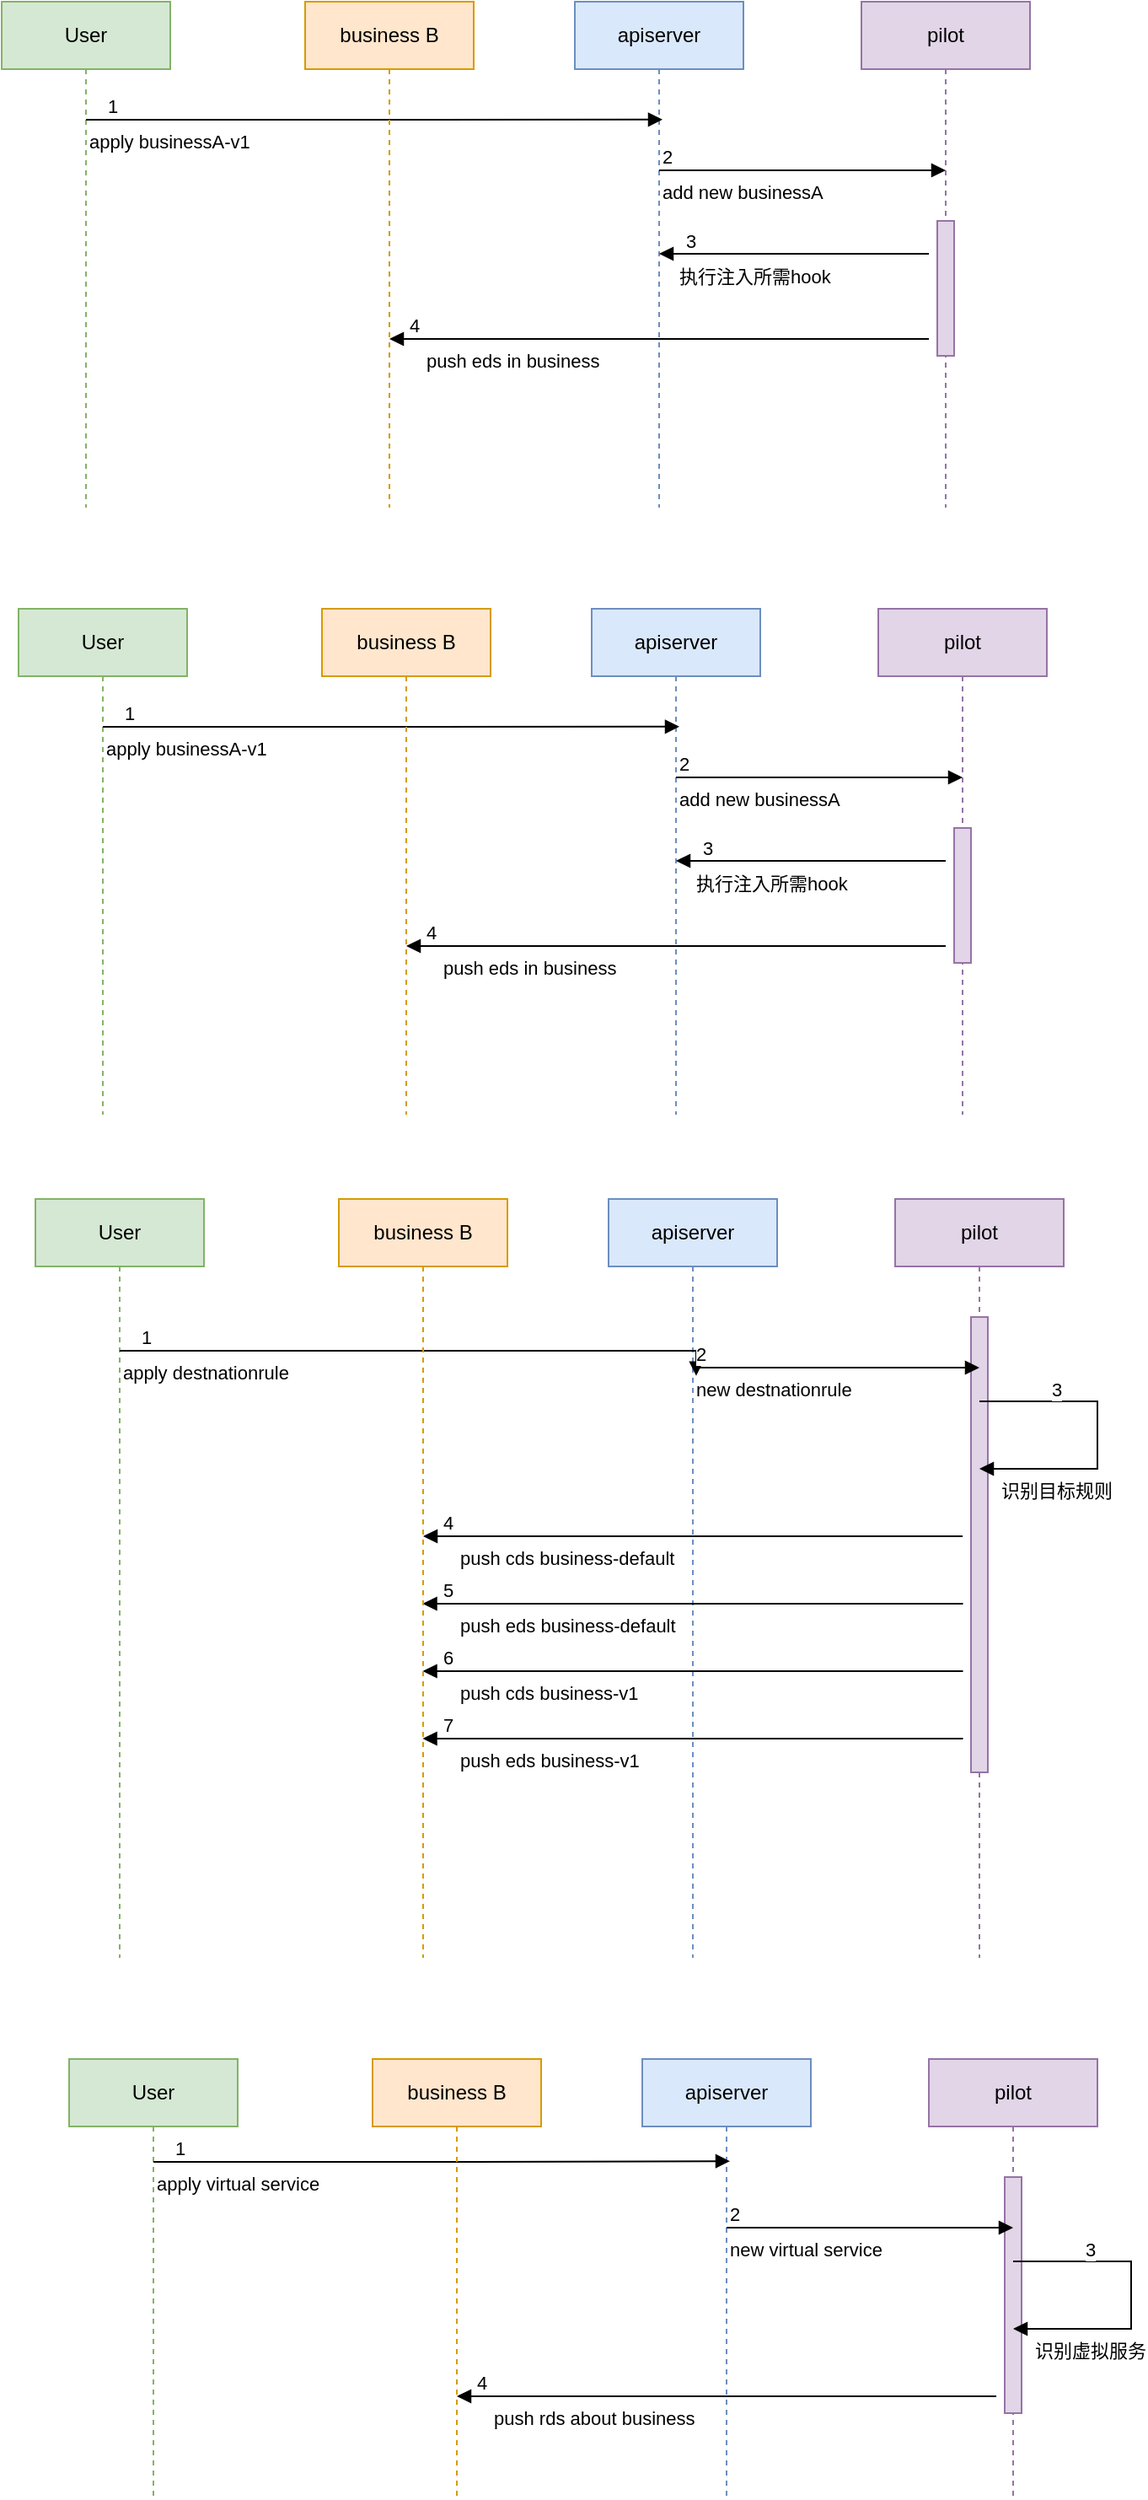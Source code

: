 <mxfile version="15.5.5" type="github">
  <diagram id="57z9AgB31O-Kqe4QKRvL" name="第 1 页">
    <mxGraphModel dx="946" dy="613" grid="1" gridSize="10" guides="1" tooltips="1" connect="1" arrows="1" fold="1" page="1" pageScale="1" pageWidth="827" pageHeight="1169" math="0" shadow="0">
      <root>
        <mxCell id="0" />
        <mxCell id="1" parent="0" />
        <mxCell id="XO-arCxrnvTTmYRwJI3T-7" value="User" style="shape=umlLifeline;perimeter=lifelinePerimeter;whiteSpace=wrap;html=1;container=1;collapsible=0;recursiveResize=0;outlineConnect=0;fillColor=#d5e8d4;strokeColor=#82b366;" parent="1" vertex="1">
          <mxGeometry x="10" y="200" width="100" height="300" as="geometry" />
        </mxCell>
        <mxCell id="XO-arCxrnvTTmYRwJI3T-8" value="pilot" style="shape=umlLifeline;perimeter=lifelinePerimeter;whiteSpace=wrap;html=1;container=1;collapsible=0;recursiveResize=0;outlineConnect=0;fillColor=#e1d5e7;strokeColor=#9673a6;" parent="1" vertex="1">
          <mxGeometry x="520" y="200" width="100" height="300" as="geometry" />
        </mxCell>
        <mxCell id="XO-arCxrnvTTmYRwJI3T-22" value="" style="html=1;points=[];perimeter=orthogonalPerimeter;fillColor=#e1d5e7;strokeColor=#9673a6;" parent="XO-arCxrnvTTmYRwJI3T-8" vertex="1">
          <mxGeometry x="45" y="130" width="10" height="80" as="geometry" />
        </mxCell>
        <mxCell id="XO-arCxrnvTTmYRwJI3T-9" value="apiserver" style="shape=umlLifeline;perimeter=lifelinePerimeter;whiteSpace=wrap;html=1;container=1;collapsible=0;recursiveResize=0;outlineConnect=0;fillColor=#dae8fc;strokeColor=#6c8ebf;" parent="1" vertex="1">
          <mxGeometry x="350" y="200" width="100" height="300" as="geometry" />
        </mxCell>
        <mxCell id="XO-arCxrnvTTmYRwJI3T-10" value="apply businessA-v1" style="endArrow=block;endFill=1;html=1;edgeStyle=orthogonalEdgeStyle;align=left;verticalAlign=top;rounded=0;entryX=0.52;entryY=0.233;entryDx=0;entryDy=0;entryPerimeter=0;" parent="1" target="XO-arCxrnvTTmYRwJI3T-9" edge="1" source="XO-arCxrnvTTmYRwJI3T-7">
          <mxGeometry x="-1" relative="1" as="geometry">
            <mxPoint x="230" y="270" as="sourcePoint" />
            <mxPoint x="390" y="270" as="targetPoint" />
            <Array as="points">
              <mxPoint x="130" y="270" />
              <mxPoint x="130" y="270" />
            </Array>
          </mxGeometry>
        </mxCell>
        <mxCell id="XO-arCxrnvTTmYRwJI3T-11" value="1" style="edgeLabel;resizable=0;html=1;align=left;verticalAlign=bottom;" parent="XO-arCxrnvTTmYRwJI3T-10" connectable="0" vertex="1">
          <mxGeometry x="-1" relative="1" as="geometry">
            <mxPoint x="11" as="offset" />
          </mxGeometry>
        </mxCell>
        <mxCell id="XO-arCxrnvTTmYRwJI3T-16" value="add new businessA" style="endArrow=block;endFill=1;html=1;edgeStyle=orthogonalEdgeStyle;align=left;verticalAlign=top;rounded=0;" parent="1" edge="1">
          <mxGeometry x="-1" relative="1" as="geometry">
            <mxPoint x="400" y="300" as="sourcePoint" />
            <mxPoint x="570" y="300" as="targetPoint" />
          </mxGeometry>
        </mxCell>
        <mxCell id="XO-arCxrnvTTmYRwJI3T-17" value="2" style="edgeLabel;resizable=0;html=1;align=left;verticalAlign=bottom;" parent="XO-arCxrnvTTmYRwJI3T-16" connectable="0" vertex="1">
          <mxGeometry x="-1" relative="1" as="geometry" />
        </mxCell>
        <mxCell id="XO-arCxrnvTTmYRwJI3T-23" value="执行注入所需hook" style="endArrow=block;endFill=1;html=1;edgeStyle=orthogonalEdgeStyle;align=left;verticalAlign=top;rounded=0;" parent="1" edge="1">
          <mxGeometry x="0.875" relative="1" as="geometry">
            <mxPoint x="560" y="349.5" as="sourcePoint" />
            <mxPoint x="400" y="349.5" as="targetPoint" />
            <mxPoint as="offset" />
          </mxGeometry>
        </mxCell>
        <mxCell id="XO-arCxrnvTTmYRwJI3T-24" value="3" style="edgeLabel;resizable=0;html=1;align=left;verticalAlign=bottom;" parent="XO-arCxrnvTTmYRwJI3T-23" connectable="0" vertex="1">
          <mxGeometry x="-1" relative="1" as="geometry">
            <mxPoint x="-146" y="1" as="offset" />
          </mxGeometry>
        </mxCell>
        <mxCell id="XO-arCxrnvTTmYRwJI3T-26" value="push eds in business" style="endArrow=block;endFill=1;html=1;edgeStyle=orthogonalEdgeStyle;align=left;verticalAlign=top;rounded=0;" parent="1" target="81irj8MSe2Et8yXposnB-1" edge="1">
          <mxGeometry x="0.875" relative="1" as="geometry">
            <mxPoint x="560" y="400" as="sourcePoint" />
            <mxPoint x="290" y="400" as="targetPoint" />
            <Array as="points">
              <mxPoint x="330" y="400" />
              <mxPoint x="330" y="400" />
            </Array>
            <mxPoint as="offset" />
          </mxGeometry>
        </mxCell>
        <mxCell id="XO-arCxrnvTTmYRwJI3T-27" value="4" style="edgeLabel;resizable=0;html=1;align=left;verticalAlign=bottom;" parent="XO-arCxrnvTTmYRwJI3T-26" connectable="0" vertex="1">
          <mxGeometry x="-1" relative="1" as="geometry">
            <mxPoint x="-310" as="offset" />
          </mxGeometry>
        </mxCell>
        <mxCell id="81irj8MSe2Et8yXposnB-1" value="business B" style="shape=umlLifeline;perimeter=lifelinePerimeter;whiteSpace=wrap;html=1;container=1;collapsible=0;recursiveResize=0;outlineConnect=0;fillColor=#ffe6cc;strokeColor=#d79b00;" vertex="1" parent="1">
          <mxGeometry x="190" y="200" width="100" height="300" as="geometry" />
        </mxCell>
        <mxCell id="81irj8MSe2Et8yXposnB-2" value="User" style="shape=umlLifeline;perimeter=lifelinePerimeter;whiteSpace=wrap;html=1;container=1;collapsible=0;recursiveResize=0;outlineConnect=0;fillColor=#d5e8d4;strokeColor=#82b366;" vertex="1" parent="1">
          <mxGeometry x="20" y="560" width="100" height="300" as="geometry" />
        </mxCell>
        <mxCell id="81irj8MSe2Et8yXposnB-3" value="pilot" style="shape=umlLifeline;perimeter=lifelinePerimeter;whiteSpace=wrap;html=1;container=1;collapsible=0;recursiveResize=0;outlineConnect=0;fillColor=#e1d5e7;strokeColor=#9673a6;" vertex="1" parent="1">
          <mxGeometry x="530" y="560" width="100" height="300" as="geometry" />
        </mxCell>
        <mxCell id="81irj8MSe2Et8yXposnB-4" value="" style="html=1;points=[];perimeter=orthogonalPerimeter;fillColor=#e1d5e7;strokeColor=#9673a6;" vertex="1" parent="81irj8MSe2Et8yXposnB-3">
          <mxGeometry x="45" y="130" width="10" height="80" as="geometry" />
        </mxCell>
        <mxCell id="81irj8MSe2Et8yXposnB-5" value="apiserver" style="shape=umlLifeline;perimeter=lifelinePerimeter;whiteSpace=wrap;html=1;container=1;collapsible=0;recursiveResize=0;outlineConnect=0;fillColor=#dae8fc;strokeColor=#6c8ebf;" vertex="1" parent="1">
          <mxGeometry x="360" y="560" width="100" height="300" as="geometry" />
        </mxCell>
        <mxCell id="81irj8MSe2Et8yXposnB-6" value="apply businessA-v1" style="endArrow=block;endFill=1;html=1;edgeStyle=orthogonalEdgeStyle;align=left;verticalAlign=top;rounded=0;entryX=0.52;entryY=0.233;entryDx=0;entryDy=0;entryPerimeter=0;" edge="1" parent="1" source="81irj8MSe2Et8yXposnB-2" target="81irj8MSe2Et8yXposnB-5">
          <mxGeometry x="-1" relative="1" as="geometry">
            <mxPoint x="240" y="630" as="sourcePoint" />
            <mxPoint x="400" y="630" as="targetPoint" />
            <Array as="points">
              <mxPoint x="140" y="630" />
              <mxPoint x="140" y="630" />
            </Array>
          </mxGeometry>
        </mxCell>
        <mxCell id="81irj8MSe2Et8yXposnB-7" value="1" style="edgeLabel;resizable=0;html=1;align=left;verticalAlign=bottom;" connectable="0" vertex="1" parent="81irj8MSe2Et8yXposnB-6">
          <mxGeometry x="-1" relative="1" as="geometry">
            <mxPoint x="11" as="offset" />
          </mxGeometry>
        </mxCell>
        <mxCell id="81irj8MSe2Et8yXposnB-8" value="add new businessA" style="endArrow=block;endFill=1;html=1;edgeStyle=orthogonalEdgeStyle;align=left;verticalAlign=top;rounded=0;" edge="1" parent="1">
          <mxGeometry x="-1" relative="1" as="geometry">
            <mxPoint x="410" y="660" as="sourcePoint" />
            <mxPoint x="580" y="660" as="targetPoint" />
          </mxGeometry>
        </mxCell>
        <mxCell id="81irj8MSe2Et8yXposnB-9" value="2" style="edgeLabel;resizable=0;html=1;align=left;verticalAlign=bottom;" connectable="0" vertex="1" parent="81irj8MSe2Et8yXposnB-8">
          <mxGeometry x="-1" relative="1" as="geometry" />
        </mxCell>
        <mxCell id="81irj8MSe2Et8yXposnB-10" value="执行注入所需hook" style="endArrow=block;endFill=1;html=1;edgeStyle=orthogonalEdgeStyle;align=left;verticalAlign=top;rounded=0;" edge="1" parent="1">
          <mxGeometry x="0.875" relative="1" as="geometry">
            <mxPoint x="570" y="709.5" as="sourcePoint" />
            <mxPoint x="410" y="709.5" as="targetPoint" />
            <mxPoint as="offset" />
          </mxGeometry>
        </mxCell>
        <mxCell id="81irj8MSe2Et8yXposnB-11" value="3" style="edgeLabel;resizable=0;html=1;align=left;verticalAlign=bottom;" connectable="0" vertex="1" parent="81irj8MSe2Et8yXposnB-10">
          <mxGeometry x="-1" relative="1" as="geometry">
            <mxPoint x="-146" y="1" as="offset" />
          </mxGeometry>
        </mxCell>
        <mxCell id="81irj8MSe2Et8yXposnB-12" value="push eds in business" style="endArrow=block;endFill=1;html=1;edgeStyle=orthogonalEdgeStyle;align=left;verticalAlign=top;rounded=0;" edge="1" parent="1" target="81irj8MSe2Et8yXposnB-14">
          <mxGeometry x="0.875" relative="1" as="geometry">
            <mxPoint x="570" y="760" as="sourcePoint" />
            <mxPoint x="300" y="760" as="targetPoint" />
            <Array as="points">
              <mxPoint x="340" y="760" />
              <mxPoint x="340" y="760" />
            </Array>
            <mxPoint as="offset" />
          </mxGeometry>
        </mxCell>
        <mxCell id="81irj8MSe2Et8yXposnB-13" value="4" style="edgeLabel;resizable=0;html=1;align=left;verticalAlign=bottom;" connectable="0" vertex="1" parent="81irj8MSe2Et8yXposnB-12">
          <mxGeometry x="-1" relative="1" as="geometry">
            <mxPoint x="-310" as="offset" />
          </mxGeometry>
        </mxCell>
        <mxCell id="81irj8MSe2Et8yXposnB-14" value="business B" style="shape=umlLifeline;perimeter=lifelinePerimeter;whiteSpace=wrap;html=1;container=1;collapsible=0;recursiveResize=0;outlineConnect=0;fillColor=#ffe6cc;strokeColor=#d79b00;" vertex="1" parent="1">
          <mxGeometry x="200" y="560" width="100" height="300" as="geometry" />
        </mxCell>
        <mxCell id="81irj8MSe2Et8yXposnB-15" value="User" style="shape=umlLifeline;perimeter=lifelinePerimeter;whiteSpace=wrap;html=1;container=1;collapsible=0;recursiveResize=0;outlineConnect=0;fillColor=#d5e8d4;strokeColor=#82b366;" vertex="1" parent="1">
          <mxGeometry x="30" y="910" width="100" height="450" as="geometry" />
        </mxCell>
        <mxCell id="81irj8MSe2Et8yXposnB-16" value="pilot" style="shape=umlLifeline;perimeter=lifelinePerimeter;whiteSpace=wrap;html=1;container=1;collapsible=0;recursiveResize=0;outlineConnect=0;fillColor=#e1d5e7;strokeColor=#9673a6;" vertex="1" parent="1">
          <mxGeometry x="540" y="910" width="100" height="450" as="geometry" />
        </mxCell>
        <mxCell id="81irj8MSe2Et8yXposnB-17" value="" style="html=1;points=[];perimeter=orthogonalPerimeter;fillColor=#e1d5e7;strokeColor=#9673a6;" vertex="1" parent="81irj8MSe2Et8yXposnB-16">
          <mxGeometry x="45" y="70" width="10" height="270" as="geometry" />
        </mxCell>
        <mxCell id="81irj8MSe2Et8yXposnB-18" value="apiserver" style="shape=umlLifeline;perimeter=lifelinePerimeter;whiteSpace=wrap;html=1;container=1;collapsible=0;recursiveResize=0;outlineConnect=0;fillColor=#dae8fc;strokeColor=#6c8ebf;" vertex="1" parent="1">
          <mxGeometry x="370" y="910" width="100" height="450" as="geometry" />
        </mxCell>
        <mxCell id="81irj8MSe2Et8yXposnB-37" value="push cds business-v1" style="endArrow=block;endFill=1;html=1;edgeStyle=orthogonalEdgeStyle;align=left;verticalAlign=top;rounded=0;" edge="1" parent="81irj8MSe2Et8yXposnB-18">
          <mxGeometry x="0.875" relative="1" as="geometry">
            <mxPoint x="210.25" y="280" as="sourcePoint" />
            <mxPoint x="-110.25" y="280" as="targetPoint" />
            <Array as="points">
              <mxPoint x="-19.75" y="280" />
              <mxPoint x="-19.75" y="280" />
            </Array>
            <mxPoint as="offset" />
          </mxGeometry>
        </mxCell>
        <mxCell id="81irj8MSe2Et8yXposnB-38" value="6" style="edgeLabel;resizable=0;html=1;align=left;verticalAlign=bottom;" connectable="0" vertex="1" parent="81irj8MSe2Et8yXposnB-37">
          <mxGeometry x="-1" relative="1" as="geometry">
            <mxPoint x="-310" as="offset" />
          </mxGeometry>
        </mxCell>
        <mxCell id="81irj8MSe2Et8yXposnB-39" value="push eds business-default" style="endArrow=block;endFill=1;html=1;edgeStyle=orthogonalEdgeStyle;align=left;verticalAlign=top;rounded=0;" edge="1" parent="81irj8MSe2Et8yXposnB-18">
          <mxGeometry x="0.875" relative="1" as="geometry">
            <mxPoint x="210.25" y="240" as="sourcePoint" />
            <mxPoint x="-110.25" y="240" as="targetPoint" />
            <Array as="points">
              <mxPoint x="-19.75" y="240" />
              <mxPoint x="-19.75" y="240" />
            </Array>
            <mxPoint as="offset" />
          </mxGeometry>
        </mxCell>
        <mxCell id="81irj8MSe2Et8yXposnB-40" value="5" style="edgeLabel;resizable=0;html=1;align=left;verticalAlign=bottom;" connectable="0" vertex="1" parent="81irj8MSe2Et8yXposnB-39">
          <mxGeometry x="-1" relative="1" as="geometry">
            <mxPoint x="-310" as="offset" />
          </mxGeometry>
        </mxCell>
        <mxCell id="81irj8MSe2Et8yXposnB-19" value="apply destnationrule" style="endArrow=block;endFill=1;html=1;edgeStyle=orthogonalEdgeStyle;align=left;verticalAlign=top;rounded=0;entryX=0.52;entryY=0.233;entryDx=0;entryDy=0;entryPerimeter=0;" edge="1" parent="1" source="81irj8MSe2Et8yXposnB-15" target="81irj8MSe2Et8yXposnB-18">
          <mxGeometry x="-1" relative="1" as="geometry">
            <mxPoint x="250" y="980" as="sourcePoint" />
            <mxPoint x="410" y="980" as="targetPoint" />
            <Array as="points">
              <mxPoint x="422" y="1000" />
            </Array>
          </mxGeometry>
        </mxCell>
        <mxCell id="81irj8MSe2Et8yXposnB-20" value="1" style="edgeLabel;resizable=0;html=1;align=left;verticalAlign=bottom;" connectable="0" vertex="1" parent="81irj8MSe2Et8yXposnB-19">
          <mxGeometry x="-1" relative="1" as="geometry">
            <mxPoint x="11" as="offset" />
          </mxGeometry>
        </mxCell>
        <mxCell id="81irj8MSe2Et8yXposnB-21" value="new destnationrule" style="endArrow=block;endFill=1;html=1;edgeStyle=orthogonalEdgeStyle;align=left;verticalAlign=top;rounded=0;" edge="1" parent="1">
          <mxGeometry x="-1" relative="1" as="geometry">
            <mxPoint x="420" y="1010" as="sourcePoint" />
            <mxPoint x="590" y="1010" as="targetPoint" />
          </mxGeometry>
        </mxCell>
        <mxCell id="81irj8MSe2Et8yXposnB-22" value="2" style="edgeLabel;resizable=0;html=1;align=left;verticalAlign=bottom;" connectable="0" vertex="1" parent="81irj8MSe2Et8yXposnB-21">
          <mxGeometry x="-1" relative="1" as="geometry" />
        </mxCell>
        <mxCell id="81irj8MSe2Et8yXposnB-23" value="识别目标规则" style="endArrow=block;endFill=1;html=1;edgeStyle=orthogonalEdgeStyle;align=left;verticalAlign=top;rounded=0;" edge="1" parent="1" source="81irj8MSe2Et8yXposnB-16" target="81irj8MSe2Et8yXposnB-16">
          <mxGeometry x="0.875" relative="1" as="geometry">
            <mxPoint x="580" y="1059.5" as="sourcePoint" />
            <mxPoint x="420" y="1059.5" as="targetPoint" />
            <mxPoint as="offset" />
            <Array as="points">
              <mxPoint x="660" y="1030" />
              <mxPoint x="660" y="1070" />
            </Array>
          </mxGeometry>
        </mxCell>
        <mxCell id="81irj8MSe2Et8yXposnB-24" value="3" style="edgeLabel;resizable=0;html=1;align=left;verticalAlign=bottom;" connectable="0" vertex="1" parent="81irj8MSe2Et8yXposnB-23">
          <mxGeometry x="-1" relative="1" as="geometry">
            <mxPoint x="41" y="1" as="offset" />
          </mxGeometry>
        </mxCell>
        <mxCell id="81irj8MSe2Et8yXposnB-25" value="push cds business-default" style="endArrow=block;endFill=1;html=1;edgeStyle=orthogonalEdgeStyle;align=left;verticalAlign=top;rounded=0;" edge="1" parent="1" target="81irj8MSe2Et8yXposnB-27">
          <mxGeometry x="0.875" relative="1" as="geometry">
            <mxPoint x="580" y="1110" as="sourcePoint" />
            <mxPoint x="310" y="1110" as="targetPoint" />
            <Array as="points">
              <mxPoint x="350" y="1110" />
              <mxPoint x="350" y="1110" />
            </Array>
            <mxPoint as="offset" />
          </mxGeometry>
        </mxCell>
        <mxCell id="81irj8MSe2Et8yXposnB-26" value="4" style="edgeLabel;resizable=0;html=1;align=left;verticalAlign=bottom;" connectable="0" vertex="1" parent="81irj8MSe2Et8yXposnB-25">
          <mxGeometry x="-1" relative="1" as="geometry">
            <mxPoint x="-310" as="offset" />
          </mxGeometry>
        </mxCell>
        <mxCell id="81irj8MSe2Et8yXposnB-27" value="business B" style="shape=umlLifeline;perimeter=lifelinePerimeter;whiteSpace=wrap;html=1;container=1;collapsible=0;recursiveResize=0;outlineConnect=0;fillColor=#ffe6cc;strokeColor=#d79b00;" vertex="1" parent="1">
          <mxGeometry x="210" y="910" width="100" height="450" as="geometry" />
        </mxCell>
        <mxCell id="81irj8MSe2Et8yXposnB-28" value="push eds business-v1" style="endArrow=block;endFill=1;html=1;edgeStyle=orthogonalEdgeStyle;align=left;verticalAlign=top;rounded=0;" edge="1" parent="1">
          <mxGeometry x="0.875" relative="1" as="geometry">
            <mxPoint x="580.25" y="1230" as="sourcePoint" />
            <mxPoint x="259.75" y="1230" as="targetPoint" />
            <Array as="points">
              <mxPoint x="350.25" y="1230" />
              <mxPoint x="350.25" y="1230" />
            </Array>
            <mxPoint as="offset" />
          </mxGeometry>
        </mxCell>
        <mxCell id="81irj8MSe2Et8yXposnB-29" value="7" style="edgeLabel;resizable=0;html=1;align=left;verticalAlign=bottom;" connectable="0" vertex="1" parent="81irj8MSe2Et8yXposnB-28">
          <mxGeometry x="-1" relative="1" as="geometry">
            <mxPoint x="-310" as="offset" />
          </mxGeometry>
        </mxCell>
        <mxCell id="81irj8MSe2Et8yXposnB-41" value="User" style="shape=umlLifeline;perimeter=lifelinePerimeter;whiteSpace=wrap;html=1;container=1;collapsible=0;recursiveResize=0;outlineConnect=0;fillColor=#d5e8d4;strokeColor=#82b366;" vertex="1" parent="1">
          <mxGeometry x="50" y="1420" width="100" height="260" as="geometry" />
        </mxCell>
        <mxCell id="81irj8MSe2Et8yXposnB-42" value="pilot" style="shape=umlLifeline;perimeter=lifelinePerimeter;whiteSpace=wrap;html=1;container=1;collapsible=0;recursiveResize=0;outlineConnect=0;fillColor=#e1d5e7;strokeColor=#9673a6;" vertex="1" parent="1">
          <mxGeometry x="560" y="1420" width="100" height="260" as="geometry" />
        </mxCell>
        <mxCell id="81irj8MSe2Et8yXposnB-43" value="" style="html=1;points=[];perimeter=orthogonalPerimeter;fillColor=#e1d5e7;strokeColor=#9673a6;" vertex="1" parent="81irj8MSe2Et8yXposnB-42">
          <mxGeometry x="45" y="70" width="10" height="140" as="geometry" />
        </mxCell>
        <mxCell id="81irj8MSe2Et8yXposnB-44" value="apiserver" style="shape=umlLifeline;perimeter=lifelinePerimeter;whiteSpace=wrap;html=1;container=1;collapsible=0;recursiveResize=0;outlineConnect=0;fillColor=#dae8fc;strokeColor=#6c8ebf;" vertex="1" parent="1">
          <mxGeometry x="390" y="1420" width="100" height="260" as="geometry" />
        </mxCell>
        <mxCell id="81irj8MSe2Et8yXposnB-49" value="apply virtual service" style="endArrow=block;endFill=1;html=1;edgeStyle=orthogonalEdgeStyle;align=left;verticalAlign=top;rounded=0;entryX=0.52;entryY=0.233;entryDx=0;entryDy=0;entryPerimeter=0;" edge="1" parent="1" source="81irj8MSe2Et8yXposnB-41" target="81irj8MSe2Et8yXposnB-44">
          <mxGeometry x="-1" relative="1" as="geometry">
            <mxPoint x="270" y="1490" as="sourcePoint" />
            <mxPoint x="430" y="1490" as="targetPoint" />
            <Array as="points">
              <mxPoint x="290" y="1481" />
              <mxPoint x="290" y="1481" />
            </Array>
          </mxGeometry>
        </mxCell>
        <mxCell id="81irj8MSe2Et8yXposnB-50" value="1" style="edgeLabel;resizable=0;html=1;align=left;verticalAlign=bottom;" connectable="0" vertex="1" parent="81irj8MSe2Et8yXposnB-49">
          <mxGeometry x="-1" relative="1" as="geometry">
            <mxPoint x="11" as="offset" />
          </mxGeometry>
        </mxCell>
        <mxCell id="81irj8MSe2Et8yXposnB-51" value="new virtual service" style="endArrow=block;endFill=1;html=1;edgeStyle=orthogonalEdgeStyle;align=left;verticalAlign=top;rounded=0;" edge="1" parent="1">
          <mxGeometry x="-1" relative="1" as="geometry">
            <mxPoint x="440" y="1520" as="sourcePoint" />
            <mxPoint x="610" y="1520" as="targetPoint" />
          </mxGeometry>
        </mxCell>
        <mxCell id="81irj8MSe2Et8yXposnB-52" value="2" style="edgeLabel;resizable=0;html=1;align=left;verticalAlign=bottom;" connectable="0" vertex="1" parent="81irj8MSe2Et8yXposnB-51">
          <mxGeometry x="-1" relative="1" as="geometry" />
        </mxCell>
        <mxCell id="81irj8MSe2Et8yXposnB-53" value="识别虚拟服务" style="endArrow=block;endFill=1;html=1;edgeStyle=orthogonalEdgeStyle;align=left;verticalAlign=top;rounded=0;" edge="1" parent="1" source="81irj8MSe2Et8yXposnB-42" target="81irj8MSe2Et8yXposnB-42">
          <mxGeometry x="0.875" relative="1" as="geometry">
            <mxPoint x="600" y="1569.5" as="sourcePoint" />
            <mxPoint x="440" y="1569.5" as="targetPoint" />
            <mxPoint as="offset" />
            <Array as="points">
              <mxPoint x="680" y="1540" />
              <mxPoint x="680" y="1580" />
            </Array>
          </mxGeometry>
        </mxCell>
        <mxCell id="81irj8MSe2Et8yXposnB-54" value="3" style="edgeLabel;resizable=0;html=1;align=left;verticalAlign=bottom;" connectable="0" vertex="1" parent="81irj8MSe2Et8yXposnB-53">
          <mxGeometry x="-1" relative="1" as="geometry">
            <mxPoint x="41" y="1" as="offset" />
          </mxGeometry>
        </mxCell>
        <mxCell id="81irj8MSe2Et8yXposnB-55" value="push rds about business" style="endArrow=block;endFill=1;html=1;edgeStyle=orthogonalEdgeStyle;align=left;verticalAlign=top;rounded=0;" edge="1" parent="1" target="81irj8MSe2Et8yXposnB-57">
          <mxGeometry x="0.875" relative="1" as="geometry">
            <mxPoint x="600" y="1620" as="sourcePoint" />
            <mxPoint x="330" y="1620" as="targetPoint" />
            <Array as="points">
              <mxPoint x="370" y="1620" />
              <mxPoint x="370" y="1620" />
            </Array>
            <mxPoint as="offset" />
          </mxGeometry>
        </mxCell>
        <mxCell id="81irj8MSe2Et8yXposnB-56" value="4" style="edgeLabel;resizable=0;html=1;align=left;verticalAlign=bottom;" connectable="0" vertex="1" parent="81irj8MSe2Et8yXposnB-55">
          <mxGeometry x="-1" relative="1" as="geometry">
            <mxPoint x="-310" as="offset" />
          </mxGeometry>
        </mxCell>
        <mxCell id="81irj8MSe2Et8yXposnB-57" value="business B" style="shape=umlLifeline;perimeter=lifelinePerimeter;whiteSpace=wrap;html=1;container=1;collapsible=0;recursiveResize=0;outlineConnect=0;fillColor=#ffe6cc;strokeColor=#d79b00;" vertex="1" parent="1">
          <mxGeometry x="230" y="1420" width="100" height="260" as="geometry" />
        </mxCell>
      </root>
    </mxGraphModel>
  </diagram>
</mxfile>
